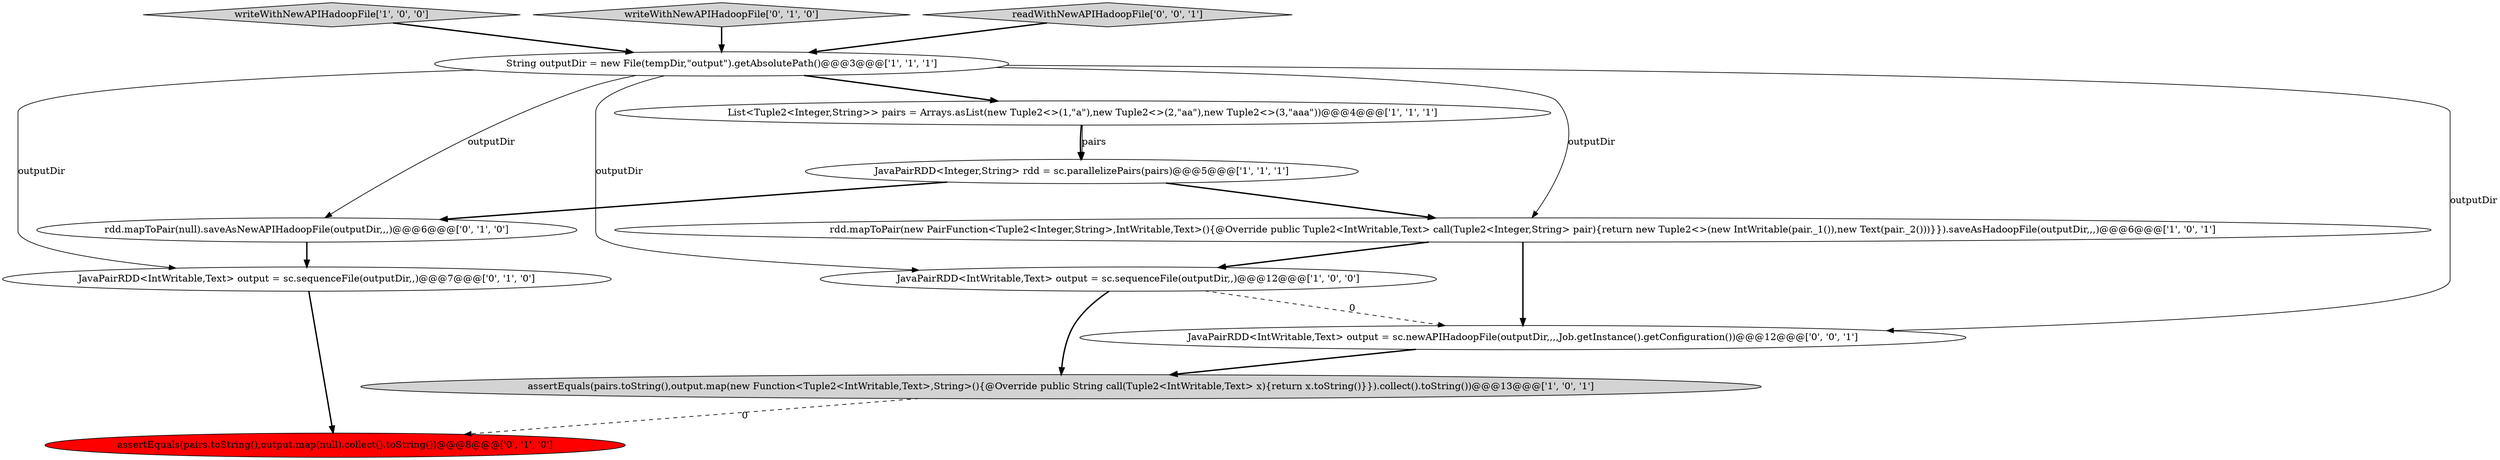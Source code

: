 digraph {
4 [style = filled, label = "JavaPairRDD<Integer,String> rdd = sc.parallelizePairs(pairs)@@@5@@@['1', '1', '1']", fillcolor = white, shape = ellipse image = "AAA0AAABBB1BBB"];
6 [style = filled, label = "assertEquals(pairs.toString(),output.map(new Function<Tuple2<IntWritable,Text>,String>(){@Override public String call(Tuple2<IntWritable,Text> x){return x.toString()}}).collect().toString())@@@13@@@['1', '0', '1']", fillcolor = lightgray, shape = ellipse image = "AAA0AAABBB1BBB"];
10 [style = filled, label = "rdd.mapToPair(null).saveAsNewAPIHadoopFile(outputDir,,,)@@@6@@@['0', '1', '0']", fillcolor = white, shape = ellipse image = "AAA0AAABBB2BBB"];
12 [style = filled, label = "JavaPairRDD<IntWritable,Text> output = sc.newAPIHadoopFile(outputDir,,,,Job.getInstance().getConfiguration())@@@12@@@['0', '0', '1']", fillcolor = white, shape = ellipse image = "AAA0AAABBB3BBB"];
8 [style = filled, label = "assertEquals(pairs.toString(),output.map(null).collect().toString())@@@8@@@['0', '1', '0']", fillcolor = red, shape = ellipse image = "AAA1AAABBB2BBB"];
1 [style = filled, label = "writeWithNewAPIHadoopFile['1', '0', '0']", fillcolor = lightgray, shape = diamond image = "AAA0AAABBB1BBB"];
9 [style = filled, label = "writeWithNewAPIHadoopFile['0', '1', '0']", fillcolor = lightgray, shape = diamond image = "AAA0AAABBB2BBB"];
11 [style = filled, label = "readWithNewAPIHadoopFile['0', '0', '1']", fillcolor = lightgray, shape = diamond image = "AAA0AAABBB3BBB"];
3 [style = filled, label = "List<Tuple2<Integer,String>> pairs = Arrays.asList(new Tuple2<>(1,\"a\"),new Tuple2<>(2,\"aa\"),new Tuple2<>(3,\"aaa\"))@@@4@@@['1', '1', '1']", fillcolor = white, shape = ellipse image = "AAA0AAABBB1BBB"];
7 [style = filled, label = "JavaPairRDD<IntWritable,Text> output = sc.sequenceFile(outputDir,,)@@@7@@@['0', '1', '0']", fillcolor = white, shape = ellipse image = "AAA0AAABBB2BBB"];
5 [style = filled, label = "String outputDir = new File(tempDir,\"output\").getAbsolutePath()@@@3@@@['1', '1', '1']", fillcolor = white, shape = ellipse image = "AAA0AAABBB1BBB"];
2 [style = filled, label = "JavaPairRDD<IntWritable,Text> output = sc.sequenceFile(outputDir,,)@@@12@@@['1', '0', '0']", fillcolor = white, shape = ellipse image = "AAA0AAABBB1BBB"];
0 [style = filled, label = "rdd.mapToPair(new PairFunction<Tuple2<Integer,String>,IntWritable,Text>(){@Override public Tuple2<IntWritable,Text> call(Tuple2<Integer,String> pair){return new Tuple2<>(new IntWritable(pair._1()),new Text(pair._2()))}}).saveAsHadoopFile(outputDir,,,)@@@6@@@['1', '0', '1']", fillcolor = white, shape = ellipse image = "AAA0AAABBB1BBB"];
1->5 [style = bold, label=""];
5->3 [style = bold, label=""];
4->10 [style = bold, label=""];
6->8 [style = dashed, label="0"];
3->4 [style = solid, label="pairs"];
5->2 [style = solid, label="outputDir"];
2->6 [style = bold, label=""];
0->12 [style = bold, label=""];
0->2 [style = bold, label=""];
7->8 [style = bold, label=""];
12->6 [style = bold, label=""];
3->4 [style = bold, label=""];
10->7 [style = bold, label=""];
4->0 [style = bold, label=""];
2->12 [style = dashed, label="0"];
11->5 [style = bold, label=""];
5->7 [style = solid, label="outputDir"];
9->5 [style = bold, label=""];
5->0 [style = solid, label="outputDir"];
5->12 [style = solid, label="outputDir"];
5->10 [style = solid, label="outputDir"];
}
